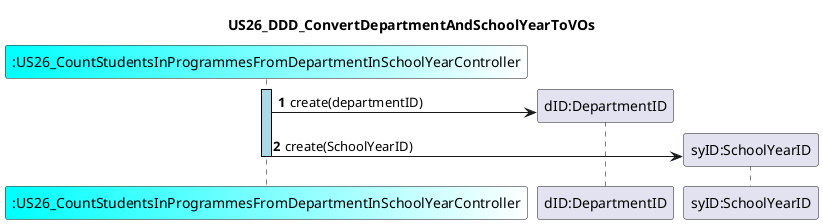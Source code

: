 @startuml
title US26_DDD_ConvertDepartmentAndSchoolYearToVOs

autonumber
skinparam sequence {
   LifelineBorderColor black
   LifelineBackgroundColor LightBlue
 }
participant ":US26_CountStudentsInProgrammesFromDepartmentInSchoolYearController" as controller #cyan/white

activate controller

controller -> "dID:DepartmentID"** : create(departmentID)

controller ->"syID:SchoolYearID" **: create(SchoolYearID)
deactivate controller
@enduml